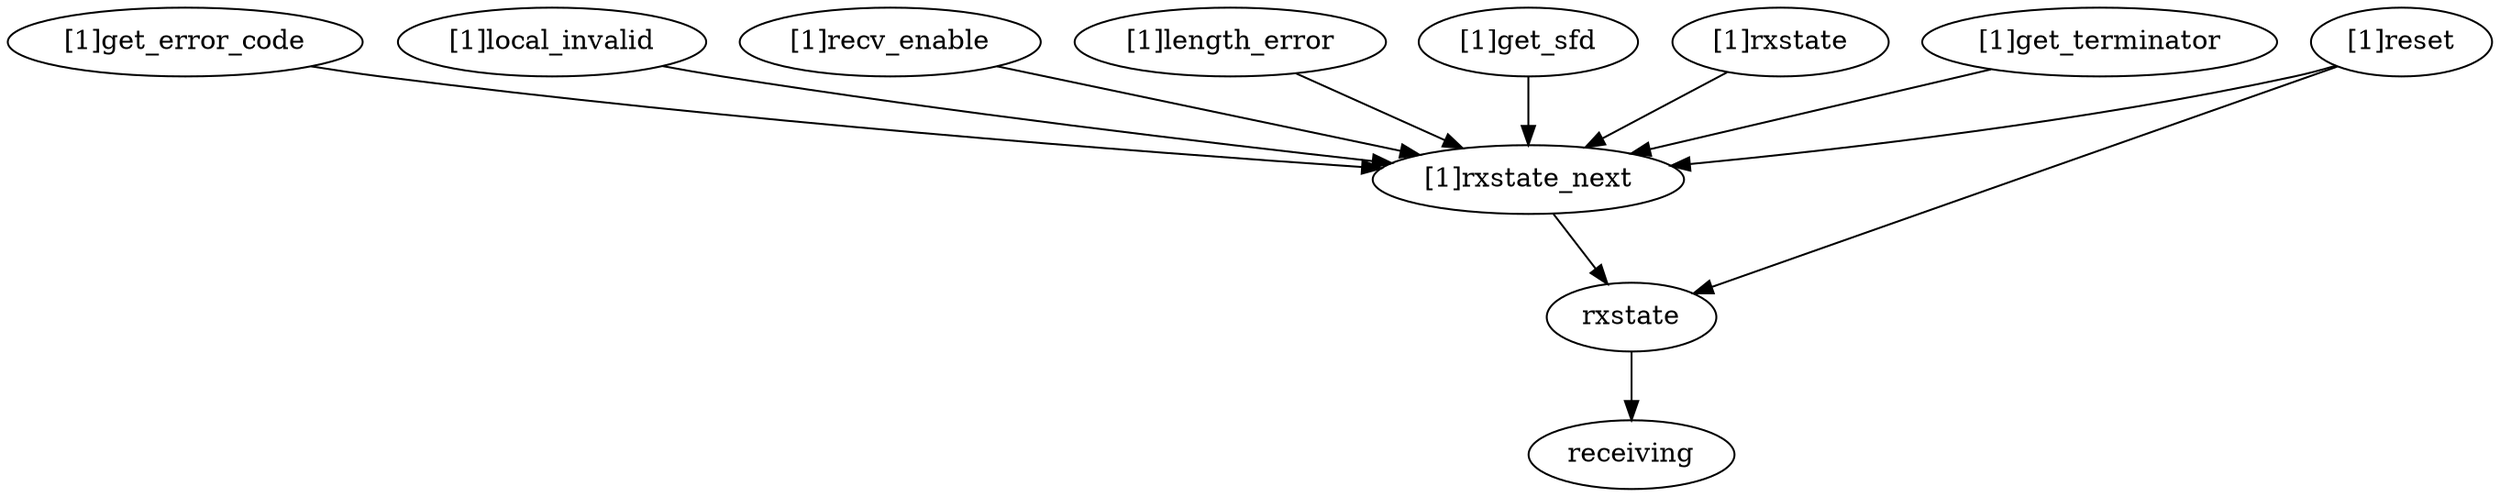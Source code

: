 strict digraph "" {
	"[1]get_error_code"	 [complexity=10,
		importance=0.93562567007,
		rank=0.093562567007];
	"[1]rxstate_next"	 [complexity=7,
		importance=0.300844595357,
		rank=0.0429777993367];
	"[1]get_error_code" -> "[1]rxstate_next";
	rxstate	 [complexity=4,
		importance=0.146804625286,
		rank=0.0367011563215];
	receiving	 [complexity=0,
		importance=0.0355113756053,
		rank=0.0];
	rxstate -> receiving;
	"[1]local_invalid"	 [complexity=10,
		importance=0.93562567007,
		rank=0.093562567007];
	"[1]local_invalid" -> "[1]rxstate_next";
	"[1]recv_enable"	 [complexity=13,
		importance=1.83815945614,
		rank=0.141396881242];
	"[1]recv_enable" -> "[1]rxstate_next";
	"[1]length_error"	 [complexity=10,
		importance=0.93562567007,
		rank=0.093562567007];
	"[1]length_error" -> "[1]rxstate_next";
	"[1]get_sfd"	 [complexity=13,
		importance=1.83815945614,
		rank=0.141396881242];
	"[1]get_sfd" -> "[1]rxstate_next";
	"[1]rxstate"	 [complexity=8,
		importance=3.42058379861,
		rank=0.427572974826];
	"[1]rxstate" -> "[1]rxstate_next";
	"[1]rxstate_next" -> rxstate;
	"[1]reset"	 [complexity=8,
		importance=3.64322702828,
		rank=0.455403378536];
	"[1]reset" -> rxstate;
	"[1]reset" -> "[1]rxstate_next";
	"[1]get_terminator"	 [complexity=8,
		importance=0.634781074713,
		rank=0.0793476343391];
	"[1]get_terminator" -> "[1]rxstate_next";
}
